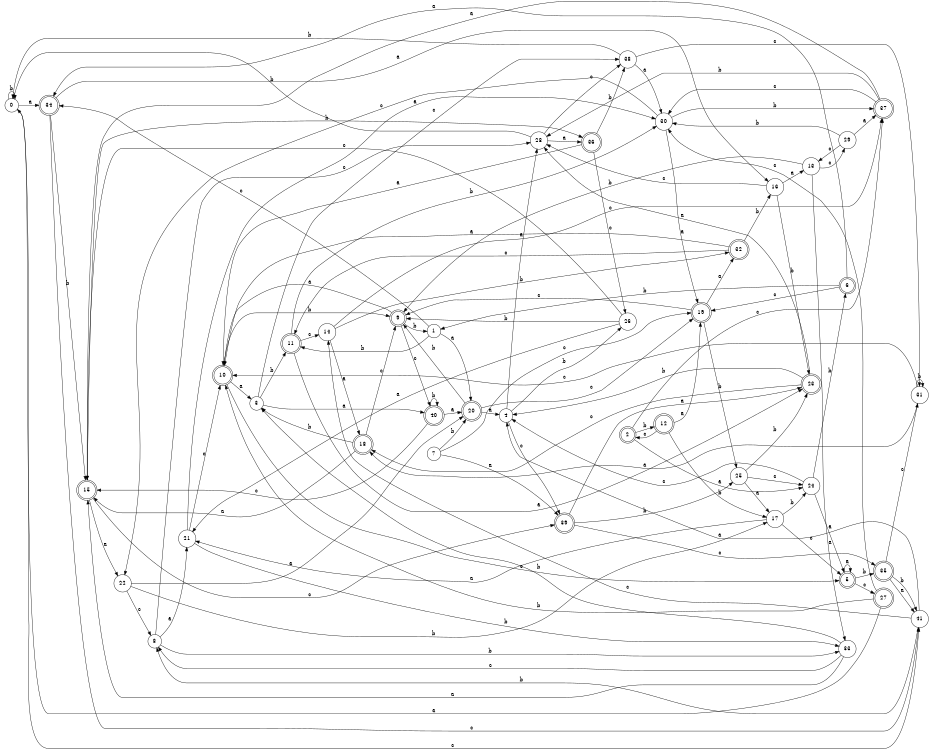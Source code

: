 digraph n34_7 {
__start0 [label="" shape="none"];

rankdir=LR;
size="8,5";

s0 [style="filled", color="black", fillcolor="white" shape="circle", label="0"];
s1 [style="filled", color="black", fillcolor="white" shape="circle", label="1"];
s2 [style="rounded,filled", color="black", fillcolor="white" shape="doublecircle", label="2"];
s3 [style="filled", color="black", fillcolor="white" shape="circle", label="3"];
s4 [style="filled", color="black", fillcolor="white" shape="circle", label="4"];
s5 [style="rounded,filled", color="black", fillcolor="white" shape="doublecircle", label="5"];
s6 [style="rounded,filled", color="black", fillcolor="white" shape="doublecircle", label="6"];
s7 [style="filled", color="black", fillcolor="white" shape="circle", label="7"];
s8 [style="filled", color="black", fillcolor="white" shape="circle", label="8"];
s9 [style="rounded,filled", color="black", fillcolor="white" shape="doublecircle", label="9"];
s10 [style="rounded,filled", color="black", fillcolor="white" shape="doublecircle", label="10"];
s11 [style="rounded,filled", color="black", fillcolor="white" shape="doublecircle", label="11"];
s12 [style="rounded,filled", color="black", fillcolor="white" shape="doublecircle", label="12"];
s13 [style="filled", color="black", fillcolor="white" shape="circle", label="13"];
s14 [style="filled", color="black", fillcolor="white" shape="circle", label="14"];
s15 [style="rounded,filled", color="black", fillcolor="white" shape="doublecircle", label="15"];
s16 [style="filled", color="black", fillcolor="white" shape="circle", label="16"];
s17 [style="filled", color="black", fillcolor="white" shape="circle", label="17"];
s18 [style="rounded,filled", color="black", fillcolor="white" shape="doublecircle", label="18"];
s19 [style="rounded,filled", color="black", fillcolor="white" shape="doublecircle", label="19"];
s20 [style="rounded,filled", color="black", fillcolor="white" shape="doublecircle", label="20"];
s21 [style="filled", color="black", fillcolor="white" shape="circle", label="21"];
s22 [style="filled", color="black", fillcolor="white" shape="circle", label="22"];
s23 [style="rounded,filled", color="black", fillcolor="white" shape="doublecircle", label="23"];
s24 [style="filled", color="black", fillcolor="white" shape="circle", label="24"];
s25 [style="filled", color="black", fillcolor="white" shape="circle", label="25"];
s26 [style="filled", color="black", fillcolor="white" shape="circle", label="26"];
s27 [style="rounded,filled", color="black", fillcolor="white" shape="doublecircle", label="27"];
s28 [style="filled", color="black", fillcolor="white" shape="circle", label="28"];
s29 [style="filled", color="black", fillcolor="white" shape="circle", label="29"];
s30 [style="filled", color="black", fillcolor="white" shape="circle", label="30"];
s31 [style="filled", color="black", fillcolor="white" shape="circle", label="31"];
s32 [style="rounded,filled", color="black", fillcolor="white" shape="doublecircle", label="32"];
s33 [style="filled", color="black", fillcolor="white" shape="circle", label="33"];
s34 [style="rounded,filled", color="black", fillcolor="white" shape="doublecircle", label="34"];
s35 [style="rounded,filled", color="black", fillcolor="white" shape="doublecircle", label="35"];
s36 [style="rounded,filled", color="black", fillcolor="white" shape="doublecircle", label="36"];
s37 [style="rounded,filled", color="black", fillcolor="white" shape="doublecircle", label="37"];
s38 [style="filled", color="black", fillcolor="white" shape="circle", label="38"];
s39 [style="rounded,filled", color="black", fillcolor="white" shape="doublecircle", label="39"];
s40 [style="rounded,filled", color="black", fillcolor="white" shape="doublecircle", label="40"];
s41 [style="filled", color="black", fillcolor="white" shape="circle", label="41"];
s0 -> s34 [label="a"];
s0 -> s0 [label="b"];
s0 -> s41 [label="c"];
s1 -> s20 [label="a"];
s1 -> s11 [label="b"];
s1 -> s34 [label="c"];
s2 -> s24 [label="a"];
s2 -> s12 [label="b"];
s2 -> s37 [label="c"];
s3 -> s40 [label="a"];
s3 -> s11 [label="b"];
s3 -> s38 [label="c"];
s4 -> s28 [label="a"];
s4 -> s26 [label="b"];
s4 -> s39 [label="c"];
s5 -> s5 [label="a"];
s5 -> s35 [label="b"];
s5 -> s27 [label="c"];
s6 -> s34 [label="a"];
s6 -> s1 [label="b"];
s6 -> s19 [label="c"];
s7 -> s39 [label="a"];
s7 -> s20 [label="b"];
s7 -> s19 [label="c"];
s8 -> s21 [label="a"];
s8 -> s33 [label="b"];
s8 -> s28 [label="c"];
s9 -> s10 [label="a"];
s9 -> s1 [label="b"];
s9 -> s40 [label="c"];
s10 -> s3 [label="a"];
s10 -> s9 [label="b"];
s10 -> s5 [label="c"];
s11 -> s23 [label="a"];
s11 -> s30 [label="b"];
s11 -> s14 [label="c"];
s12 -> s19 [label="a"];
s12 -> s17 [label="b"];
s12 -> s2 [label="c"];
s13 -> s33 [label="a"];
s13 -> s9 [label="b"];
s13 -> s29 [label="c"];
s14 -> s18 [label="a"];
s14 -> s32 [label="b"];
s14 -> s37 [label="c"];
s15 -> s22 [label="a"];
s15 -> s36 [label="b"];
s15 -> s39 [label="c"];
s16 -> s13 [label="a"];
s16 -> s23 [label="b"];
s16 -> s28 [label="c"];
s17 -> s21 [label="a"];
s17 -> s24 [label="b"];
s17 -> s5 [label="c"];
s18 -> s15 [label="a"];
s18 -> s3 [label="b"];
s18 -> s9 [label="c"];
s19 -> s32 [label="a"];
s19 -> s25 [label="b"];
s19 -> s9 [label="c"];
s20 -> s4 [label="a"];
s20 -> s9 [label="b"];
s20 -> s19 [label="c"];
s21 -> s30 [label="a"];
s21 -> s33 [label="b"];
s21 -> s10 [label="c"];
s22 -> s20 [label="a"];
s22 -> s17 [label="b"];
s22 -> s8 [label="c"];
s23 -> s28 [label="a"];
s23 -> s4 [label="b"];
s23 -> s18 [label="c"];
s24 -> s5 [label="a"];
s24 -> s6 [label="b"];
s24 -> s4 [label="c"];
s25 -> s17 [label="a"];
s25 -> s23 [label="b"];
s25 -> s24 [label="c"];
s26 -> s21 [label="a"];
s26 -> s9 [label="b"];
s26 -> s15 [label="c"];
s27 -> s0 [label="a"];
s27 -> s10 [label="b"];
s27 -> s30 [label="c"];
s28 -> s36 [label="a"];
s28 -> s0 [label="b"];
s28 -> s38 [label="c"];
s29 -> s37 [label="a"];
s29 -> s30 [label="b"];
s29 -> s13 [label="c"];
s30 -> s19 [label="a"];
s30 -> s37 [label="b"];
s30 -> s22 [label="c"];
s31 -> s18 [label="a"];
s31 -> s31 [label="b"];
s31 -> s10 [label="c"];
s32 -> s10 [label="a"];
s32 -> s16 [label="b"];
s32 -> s11 [label="c"];
s33 -> s15 [label="a"];
s33 -> s3 [label="b"];
s33 -> s8 [label="c"];
s34 -> s16 [label="a"];
s34 -> s15 [label="b"];
s34 -> s41 [label="c"];
s35 -> s41 [label="a"];
s35 -> s41 [label="b"];
s35 -> s31 [label="c"];
s36 -> s10 [label="a"];
s36 -> s38 [label="b"];
s36 -> s26 [label="c"];
s37 -> s15 [label="a"];
s37 -> s28 [label="b"];
s37 -> s30 [label="c"];
s38 -> s30 [label="a"];
s38 -> s0 [label="b"];
s38 -> s31 [label="c"];
s39 -> s23 [label="a"];
s39 -> s25 [label="b"];
s39 -> s35 [label="c"];
s40 -> s20 [label="a"];
s40 -> s40 [label="b"];
s40 -> s15 [label="c"];
s41 -> s4 [label="a"];
s41 -> s8 [label="b"];
s41 -> s14 [label="c"];

}